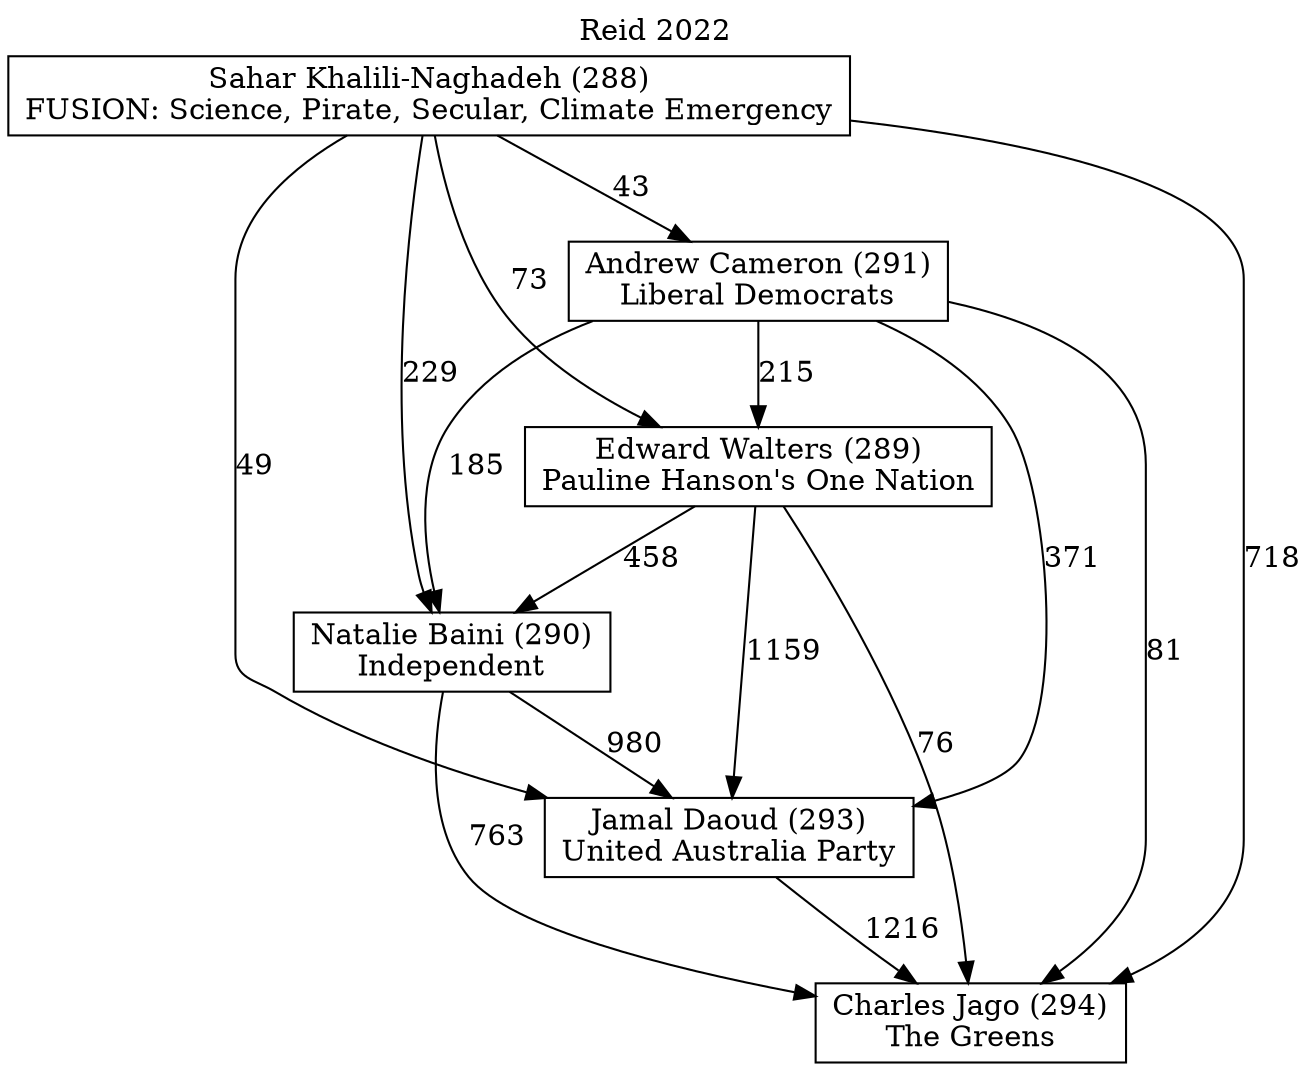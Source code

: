 // House preference flow
digraph "Charles Jago (294)_Reid_2022" {
	graph [label="Reid 2022" labelloc=t mclimit=10]
	node [shape=box]
	"Andrew Cameron (291)" [label="Andrew Cameron (291)
Liberal Democrats"]
	"Charles Jago (294)" [label="Charles Jago (294)
The Greens"]
	"Edward Walters (289)" [label="Edward Walters (289)
Pauline Hanson's One Nation"]
	"Jamal Daoud (293)" [label="Jamal Daoud (293)
United Australia Party"]
	"Natalie Baini (290)" [label="Natalie Baini (290)
Independent"]
	"Sahar Khalili-Naghadeh (288)" [label="Sahar Khalili-Naghadeh (288)
FUSION: Science, Pirate, Secular, Climate Emergency"]
	"Andrew Cameron (291)" -> "Charles Jago (294)" [label=81]
	"Andrew Cameron (291)" -> "Edward Walters (289)" [label=215]
	"Andrew Cameron (291)" -> "Jamal Daoud (293)" [label=371]
	"Andrew Cameron (291)" -> "Natalie Baini (290)" [label=185]
	"Edward Walters (289)" -> "Charles Jago (294)" [label=76]
	"Edward Walters (289)" -> "Jamal Daoud (293)" [label=1159]
	"Edward Walters (289)" -> "Natalie Baini (290)" [label=458]
	"Jamal Daoud (293)" -> "Charles Jago (294)" [label=1216]
	"Natalie Baini (290)" -> "Charles Jago (294)" [label=763]
	"Natalie Baini (290)" -> "Jamal Daoud (293)" [label=980]
	"Sahar Khalili-Naghadeh (288)" -> "Andrew Cameron (291)" [label=43]
	"Sahar Khalili-Naghadeh (288)" -> "Charles Jago (294)" [label=718]
	"Sahar Khalili-Naghadeh (288)" -> "Edward Walters (289)" [label=73]
	"Sahar Khalili-Naghadeh (288)" -> "Jamal Daoud (293)" [label=49]
	"Sahar Khalili-Naghadeh (288)" -> "Natalie Baini (290)" [label=229]
}
